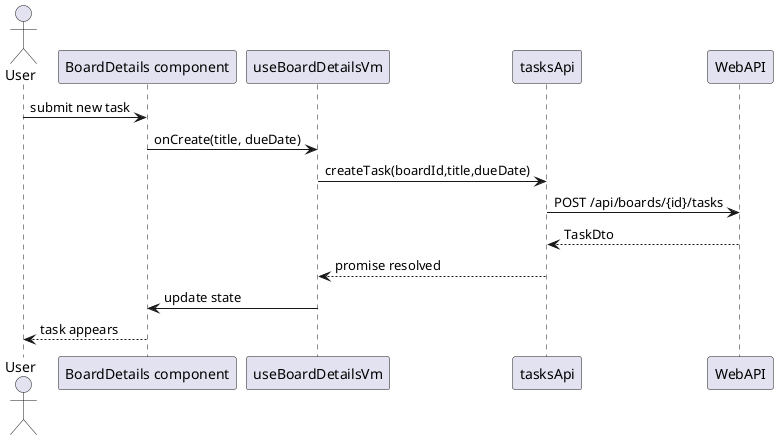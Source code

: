 @startuml
' Sequence for creating a task from BoardDetails page
actor User
participant "BoardDetails component" as Page
participant "useBoardDetailsVm" as VM
participant tasksApi as API
participant WebAPI as Server

User -> Page : submit new task
Page -> VM : onCreate(title, dueDate)
VM -> API : createTask(boardId,title,dueDate)
API -> Server : POST /api/boards/{id}/tasks
Server --> API : TaskDto
API --> VM : promise resolved
VM -> Page : update state
Page --> User : task appears
@enduml
